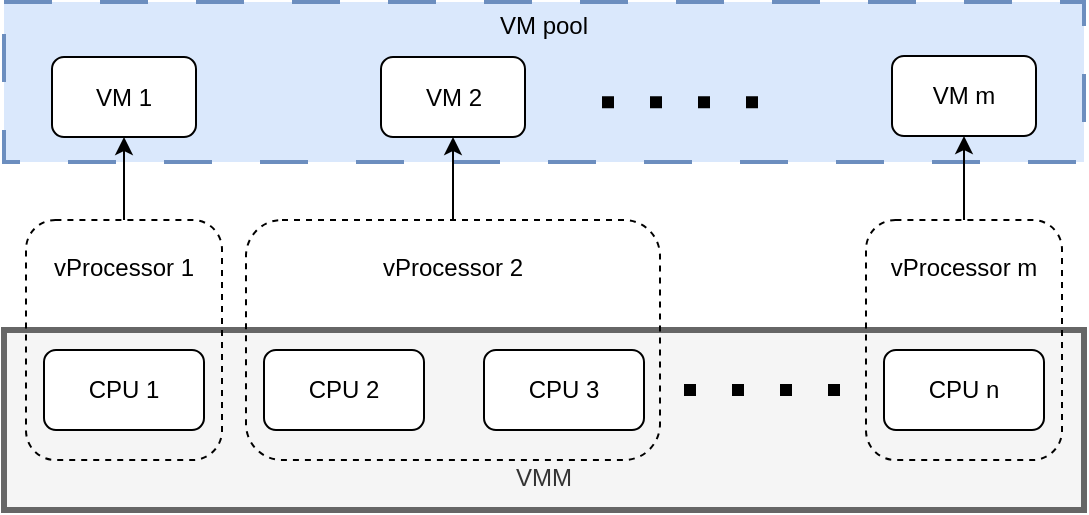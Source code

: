 <mxfile version="23.1.5" type="device">
  <diagram name="第 1 页" id="4QzAY2mrPzCXLxEABBCK">
    <mxGraphModel dx="956" dy="547" grid="0" gridSize="10" guides="1" tooltips="1" connect="1" arrows="1" fold="1" page="1" pageScale="1" pageWidth="827" pageHeight="1169" math="0" shadow="0">
      <root>
        <mxCell id="0" />
        <mxCell id="1" parent="0" />
        <mxCell id="9v04oTkLA790iH3JaDTC-12" value="VM pool&lt;br&gt;&lt;br&gt;&lt;br&gt;&lt;br&gt;&lt;div&gt;&lt;br&gt;&lt;/div&gt;" style="rounded=0;whiteSpace=wrap;html=1;fillColor=#dae8fc;strokeColor=#6c8ebf;dashed=1;dashPattern=12 12;strokeWidth=2;" vertex="1" parent="1">
          <mxGeometry x="144" y="326" width="540" height="80" as="geometry" />
        </mxCell>
        <mxCell id="9v04oTkLA790iH3JaDTC-1" value="&lt;br&gt;&lt;br&gt;&lt;br&gt;&lt;br&gt;VMM" style="rounded=0;whiteSpace=wrap;html=1;fillColor=#f5f5f5;strokeColor=#666666;strokeWidth=3;fontColor=#333333;" vertex="1" parent="1">
          <mxGeometry x="144" y="490" width="540" height="90" as="geometry" />
        </mxCell>
        <mxCell id="9v04oTkLA790iH3JaDTC-19" style="edgeStyle=orthogonalEdgeStyle;rounded=0;orthogonalLoop=1;jettySize=auto;html=1;exitX=0.5;exitY=0;exitDx=0;exitDy=0;entryX=0.5;entryY=1;entryDx=0;entryDy=0;" edge="1" parent="1" source="9v04oTkLA790iH3JaDTC-8" target="9v04oTkLA790iH3JaDTC-14">
          <mxGeometry relative="1" as="geometry" />
        </mxCell>
        <mxCell id="9v04oTkLA790iH3JaDTC-8" value="vProcessor 2&lt;br&gt;&lt;br&gt;&lt;br&gt;&lt;br&gt;&lt;br&gt;&lt;div&gt;&lt;br&gt;&lt;/div&gt;" style="rounded=1;whiteSpace=wrap;html=1;dashed=1;fillColor=none;" vertex="1" parent="1">
          <mxGeometry x="265" y="435" width="207" height="120" as="geometry" />
        </mxCell>
        <mxCell id="9v04oTkLA790iH3JaDTC-18" style="edgeStyle=orthogonalEdgeStyle;rounded=0;orthogonalLoop=1;jettySize=auto;html=1;exitX=0.5;exitY=0;exitDx=0;exitDy=0;entryX=0.5;entryY=1;entryDx=0;entryDy=0;" edge="1" parent="1" source="9v04oTkLA790iH3JaDTC-7" target="9v04oTkLA790iH3JaDTC-13">
          <mxGeometry relative="1" as="geometry" />
        </mxCell>
        <mxCell id="9v04oTkLA790iH3JaDTC-7" value="vProcessor 1&lt;br&gt;&lt;br&gt;&lt;br&gt;&lt;br&gt;&lt;br&gt;&lt;div&gt;&lt;br&gt;&lt;/div&gt;" style="rounded=1;whiteSpace=wrap;html=1;dashed=1;fillColor=none;" vertex="1" parent="1">
          <mxGeometry x="155" y="435" width="98" height="120" as="geometry" />
        </mxCell>
        <mxCell id="9v04oTkLA790iH3JaDTC-2" value="CPU 1" style="rounded=1;whiteSpace=wrap;html=1;" vertex="1" parent="1">
          <mxGeometry x="164" y="500" width="80" height="40" as="geometry" />
        </mxCell>
        <mxCell id="9v04oTkLA790iH3JaDTC-3" value="CPU 2" style="rounded=1;whiteSpace=wrap;html=1;" vertex="1" parent="1">
          <mxGeometry x="274" y="500" width="80" height="40" as="geometry" />
        </mxCell>
        <mxCell id="9v04oTkLA790iH3JaDTC-4" value="CPU 3" style="rounded=1;whiteSpace=wrap;html=1;" vertex="1" parent="1">
          <mxGeometry x="384" y="500" width="80" height="40" as="geometry" />
        </mxCell>
        <mxCell id="9v04oTkLA790iH3JaDTC-5" value="CPU n" style="rounded=1;whiteSpace=wrap;html=1;" vertex="1" parent="1">
          <mxGeometry x="584" y="500" width="80" height="40" as="geometry" />
        </mxCell>
        <mxCell id="9v04oTkLA790iH3JaDTC-6" value="" style="endArrow=none;dashed=1;html=1;dashPattern=1 3;strokeWidth=6;rounded=0;" edge="1" parent="1">
          <mxGeometry width="50" height="50" relative="1" as="geometry">
            <mxPoint x="484" y="520" as="sourcePoint" />
            <mxPoint x="564" y="520" as="targetPoint" />
          </mxGeometry>
        </mxCell>
        <mxCell id="9v04oTkLA790iH3JaDTC-20" style="edgeStyle=orthogonalEdgeStyle;rounded=0;orthogonalLoop=1;jettySize=auto;html=1;exitX=0.5;exitY=0;exitDx=0;exitDy=0;entryX=0.5;entryY=1;entryDx=0;entryDy=0;" edge="1" parent="1" source="9v04oTkLA790iH3JaDTC-9" target="9v04oTkLA790iH3JaDTC-16">
          <mxGeometry relative="1" as="geometry" />
        </mxCell>
        <mxCell id="9v04oTkLA790iH3JaDTC-9" value="vProcessor m&lt;br&gt;&lt;br&gt;&lt;br&gt;&lt;br&gt;&lt;br&gt;&lt;div&gt;&lt;br&gt;&lt;/div&gt;" style="rounded=1;whiteSpace=wrap;html=1;dashed=1;fillColor=none;" vertex="1" parent="1">
          <mxGeometry x="575" y="435" width="98" height="120" as="geometry" />
        </mxCell>
        <mxCell id="9v04oTkLA790iH3JaDTC-13" value="VM 1" style="rounded=1;whiteSpace=wrap;html=1;" vertex="1" parent="1">
          <mxGeometry x="168" y="353.5" width="72" height="40" as="geometry" />
        </mxCell>
        <mxCell id="9v04oTkLA790iH3JaDTC-14" value="VM 2" style="rounded=1;whiteSpace=wrap;html=1;" vertex="1" parent="1">
          <mxGeometry x="332.5" y="353.5" width="72" height="40" as="geometry" />
        </mxCell>
        <mxCell id="9v04oTkLA790iH3JaDTC-16" value="VM m" style="rounded=1;whiteSpace=wrap;html=1;" vertex="1" parent="1">
          <mxGeometry x="588" y="353" width="72" height="40" as="geometry" />
        </mxCell>
        <mxCell id="9v04oTkLA790iH3JaDTC-17" value="" style="endArrow=none;dashed=1;html=1;dashPattern=1 3;strokeWidth=6;rounded=0;" edge="1" parent="1">
          <mxGeometry width="50" height="50" relative="1" as="geometry">
            <mxPoint x="443" y="376.16" as="sourcePoint" />
            <mxPoint x="523" y="376.16" as="targetPoint" />
          </mxGeometry>
        </mxCell>
      </root>
    </mxGraphModel>
  </diagram>
</mxfile>
